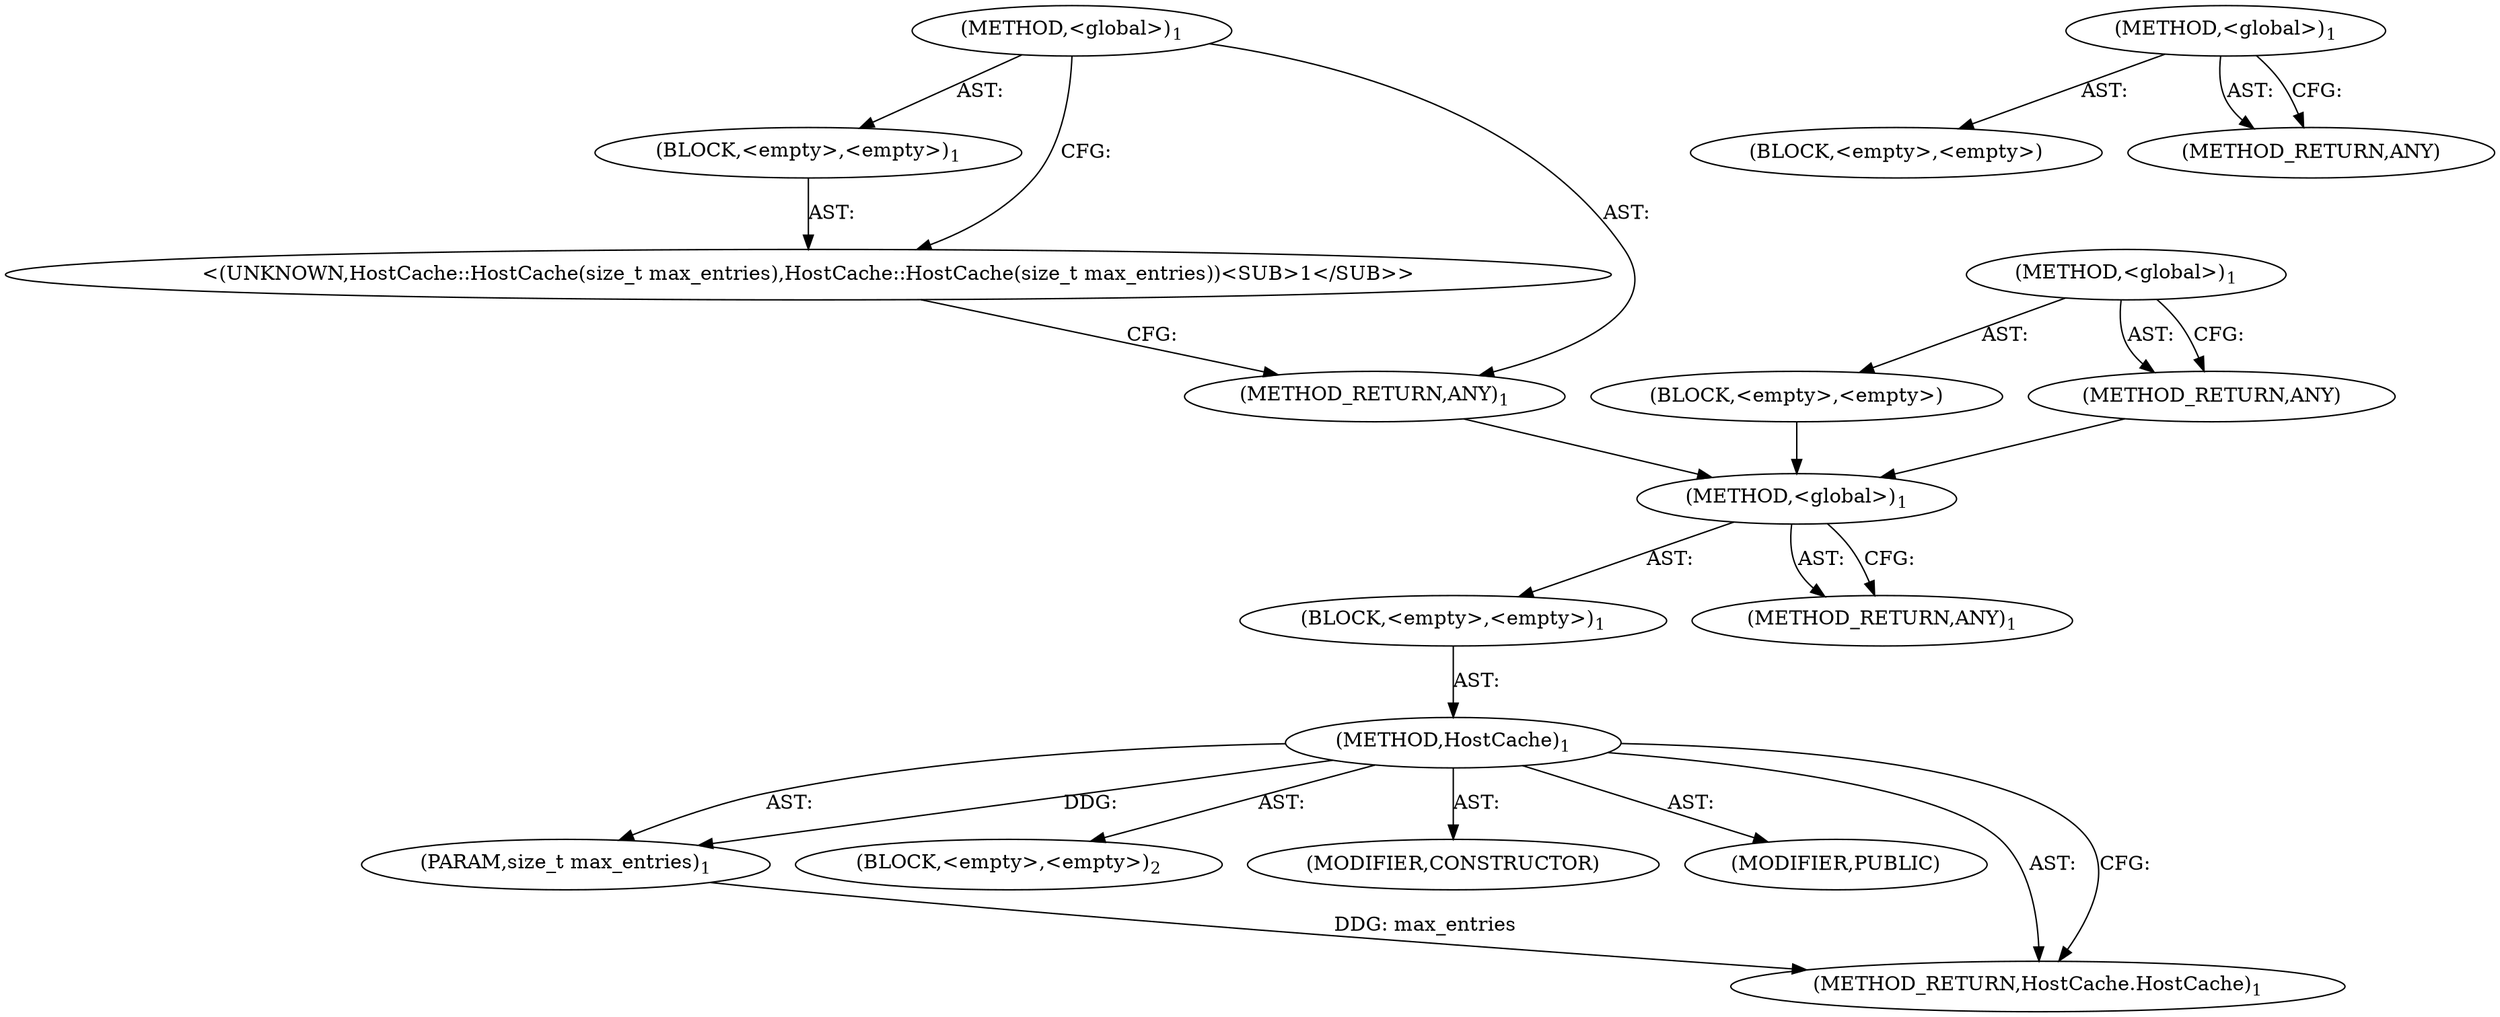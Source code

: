 digraph "&lt;global&gt;" {
vulnerable_6 [label=<(METHOD,&lt;global&gt;)<SUB>1</SUB>>];
vulnerable_7 [label=<(BLOCK,&lt;empty&gt;,&lt;empty&gt;)<SUB>1</SUB>>];
vulnerable_8 [label=<(METHOD,HostCache)<SUB>1</SUB>>];
vulnerable_9 [label=<(PARAM,size_t max_entries)<SUB>1</SUB>>];
vulnerable_10 [label=<(BLOCK,&lt;empty&gt;,&lt;empty&gt;)<SUB>2</SUB>>];
vulnerable_11 [label=<(MODIFIER,CONSTRUCTOR)>];
vulnerable_12 [label=<(MODIFIER,PUBLIC)>];
vulnerable_13 [label=<(METHOD_RETURN,HostCache.HostCache)<SUB>1</SUB>>];
vulnerable_15 [label=<(METHOD_RETURN,ANY)<SUB>1</SUB>>];
vulnerable_26 [label=<(METHOD,&lt;global&gt;)<SUB>1</SUB>>];
vulnerable_27 [label=<(BLOCK,&lt;empty&gt;,&lt;empty&gt;)>];
vulnerable_28 [label=<(METHOD_RETURN,ANY)>];
fixed_6 [label=<(METHOD,&lt;global&gt;)<SUB>1</SUB>>];
fixed_7 [label=<(BLOCK,&lt;empty&gt;,&lt;empty&gt;)<SUB>1</SUB>>];
fixed_8 [label="<(UNKNOWN,HostCache::HostCache(size_t max_entries),HostCache::HostCache(size_t max_entries))<SUB>1</SUB>>"];
fixed_9 [label=<(METHOD_RETURN,ANY)<SUB>1</SUB>>];
fixed_14 [label=<(METHOD,&lt;global&gt;)<SUB>1</SUB>>];
fixed_15 [label=<(BLOCK,&lt;empty&gt;,&lt;empty&gt;)>];
fixed_16 [label=<(METHOD_RETURN,ANY)>];
vulnerable_6 -> vulnerable_7  [key=0, label="AST: "];
vulnerable_6 -> vulnerable_15  [key=0, label="AST: "];
vulnerable_6 -> vulnerable_15  [key=1, label="CFG: "];
vulnerable_7 -> vulnerable_8  [key=0, label="AST: "];
vulnerable_8 -> vulnerable_9  [key=0, label="AST: "];
vulnerable_8 -> vulnerable_9  [key=1, label="DDG: "];
vulnerable_8 -> vulnerable_10  [key=0, label="AST: "];
vulnerable_8 -> vulnerable_11  [key=0, label="AST: "];
vulnerable_8 -> vulnerable_12  [key=0, label="AST: "];
vulnerable_8 -> vulnerable_13  [key=0, label="AST: "];
vulnerable_8 -> vulnerable_13  [key=1, label="CFG: "];
vulnerable_9 -> vulnerable_13  [key=0, label="DDG: max_entries"];
vulnerable_26 -> vulnerable_27  [key=0, label="AST: "];
vulnerable_26 -> vulnerable_28  [key=0, label="AST: "];
vulnerable_26 -> vulnerable_28  [key=1, label="CFG: "];
fixed_6 -> fixed_7  [key=0, label="AST: "];
fixed_6 -> fixed_9  [key=0, label="AST: "];
fixed_6 -> fixed_8  [key=0, label="CFG: "];
fixed_7 -> fixed_8  [key=0, label="AST: "];
fixed_8 -> fixed_9  [key=0, label="CFG: "];
fixed_9 -> vulnerable_6  [key=0];
fixed_14 -> fixed_15  [key=0, label="AST: "];
fixed_14 -> fixed_16  [key=0, label="AST: "];
fixed_14 -> fixed_16  [key=1, label="CFG: "];
fixed_15 -> vulnerable_6  [key=0];
fixed_16 -> vulnerable_6  [key=0];
}
